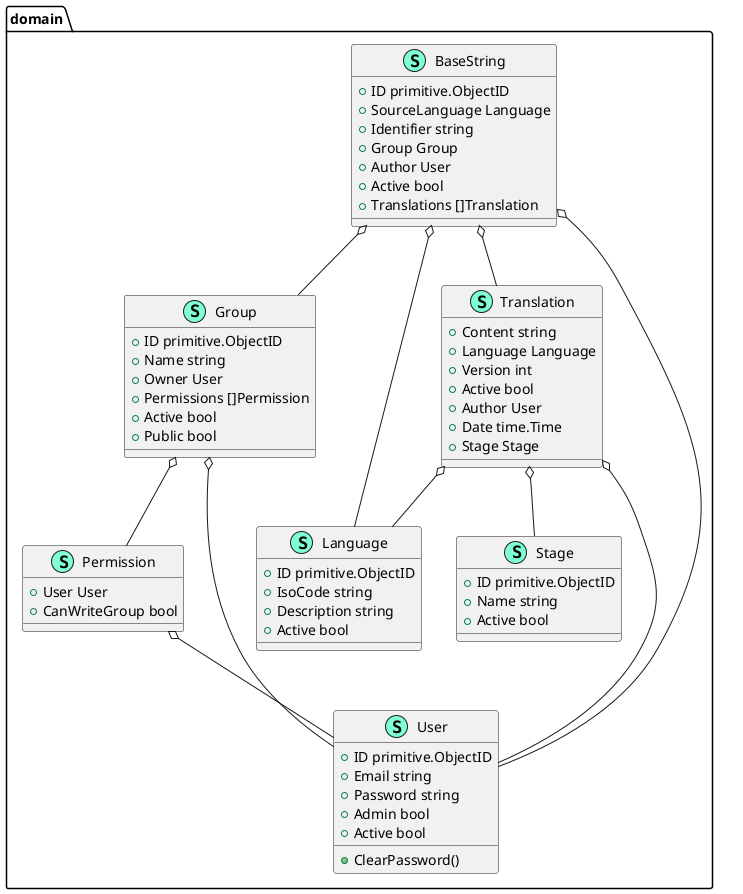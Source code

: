 @startuml
namespace domain {
    class BaseString << (S,Aquamarine) >> {
        + ID primitive.ObjectID
        + SourceLanguage Language
        + Identifier string
        + Group Group
        + Author User
        + Active bool
        + Translations []Translation

    }
    class Group << (S,Aquamarine) >> {
        + ID primitive.ObjectID
        + Name string
        + Owner User
        + Permissions []Permission
        + Active bool
        + Public bool

    }
    class Language << (S,Aquamarine) >> {
        + ID primitive.ObjectID
        + IsoCode string
        + Description string
        + Active bool

    }
    class Permission << (S,Aquamarine) >> {
        + User User
        + CanWriteGroup bool

    }
    class Stage << (S,Aquamarine) >> {
        + ID primitive.ObjectID
        + Name string
        + Active bool

    }
    class Translation << (S,Aquamarine) >> {
        + Content string
        + Language Language
        + Version int
        + Active bool
        + Author User
        + Date time.Time
        + Stage Stage

    }
    class User << (S,Aquamarine) >> {
        + ID primitive.ObjectID
        + Email string
        + Password string
        + Admin bool
        + Active bool

        + ClearPassword() 

    }
}


"domain.BaseString" o-- "domain.Group"
"domain.BaseString" o-- "domain.Language"
"domain.BaseString" o-- "domain.Translation"
"domain.BaseString" o-- "domain.User"
"domain.Group" o-- "domain.Permission"
"domain.Group" o-- "domain.User"
"domain.Permission" o-- "domain.User"
"domain.Translation" o-- "domain.Language"
"domain.Translation" o-- "domain.Stage"
"domain.Translation" o-- "domain.User"

@enduml
